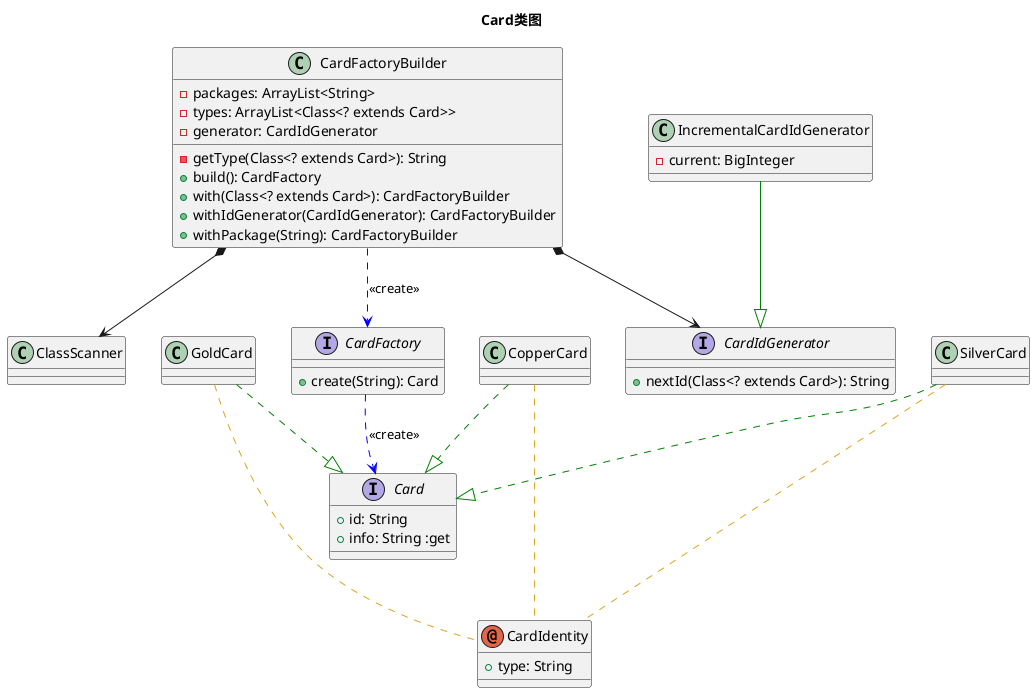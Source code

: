 @startuml
title "Card类图"

interface Card {
    + id: String
    + info: String :get
}

annotation CardIdentity
CardIdentity : + type: String

class GoldCard {

}

class SilverCard {

}

class CopperCard {

}

GoldCard ..|> Card #Green
SilverCard ..|> Card #Green
CopperCard ..|> Card #Green

interface CardFactory {
    + create(String): Card
}

interface CardIdGenerator {
    + nextId(Class<? extends Card>): String
}

class CardFactoryBuilder {
    - packages: ArrayList<String>
    - types: ArrayList<Class<? extends Card>>
    - generator: CardIdGenerator
    - getType(Class<? extends Card>): String
    + build(): CardFactory
    + with(Class<? extends Card>): CardFactoryBuilder
    + withIdGenerator(CardIdGenerator): CardFactoryBuilder
    + withPackage(String): CardFactoryBuilder
}

class ClassScanner {

}

class IncrementalCardIdGenerator {
    - current: BigInteger
}

CardFactoryBuilder *--> CardIdGenerator
CardFactoryBuilder ..> CardFactory #Blue : "<<create>>" 
CardFactory ..> Card #Blue : "<<create>>"
CardFactoryBuilder *--> ClassScanner
IncrementalCardIdGenerator --|> CardIdGenerator #Green

GoldCard ... CardIdentity #GoldenRod
SilverCard ... CardIdentity #GoldenRod
CopperCard ... CardIdentity #GoldenRod

@enduml
